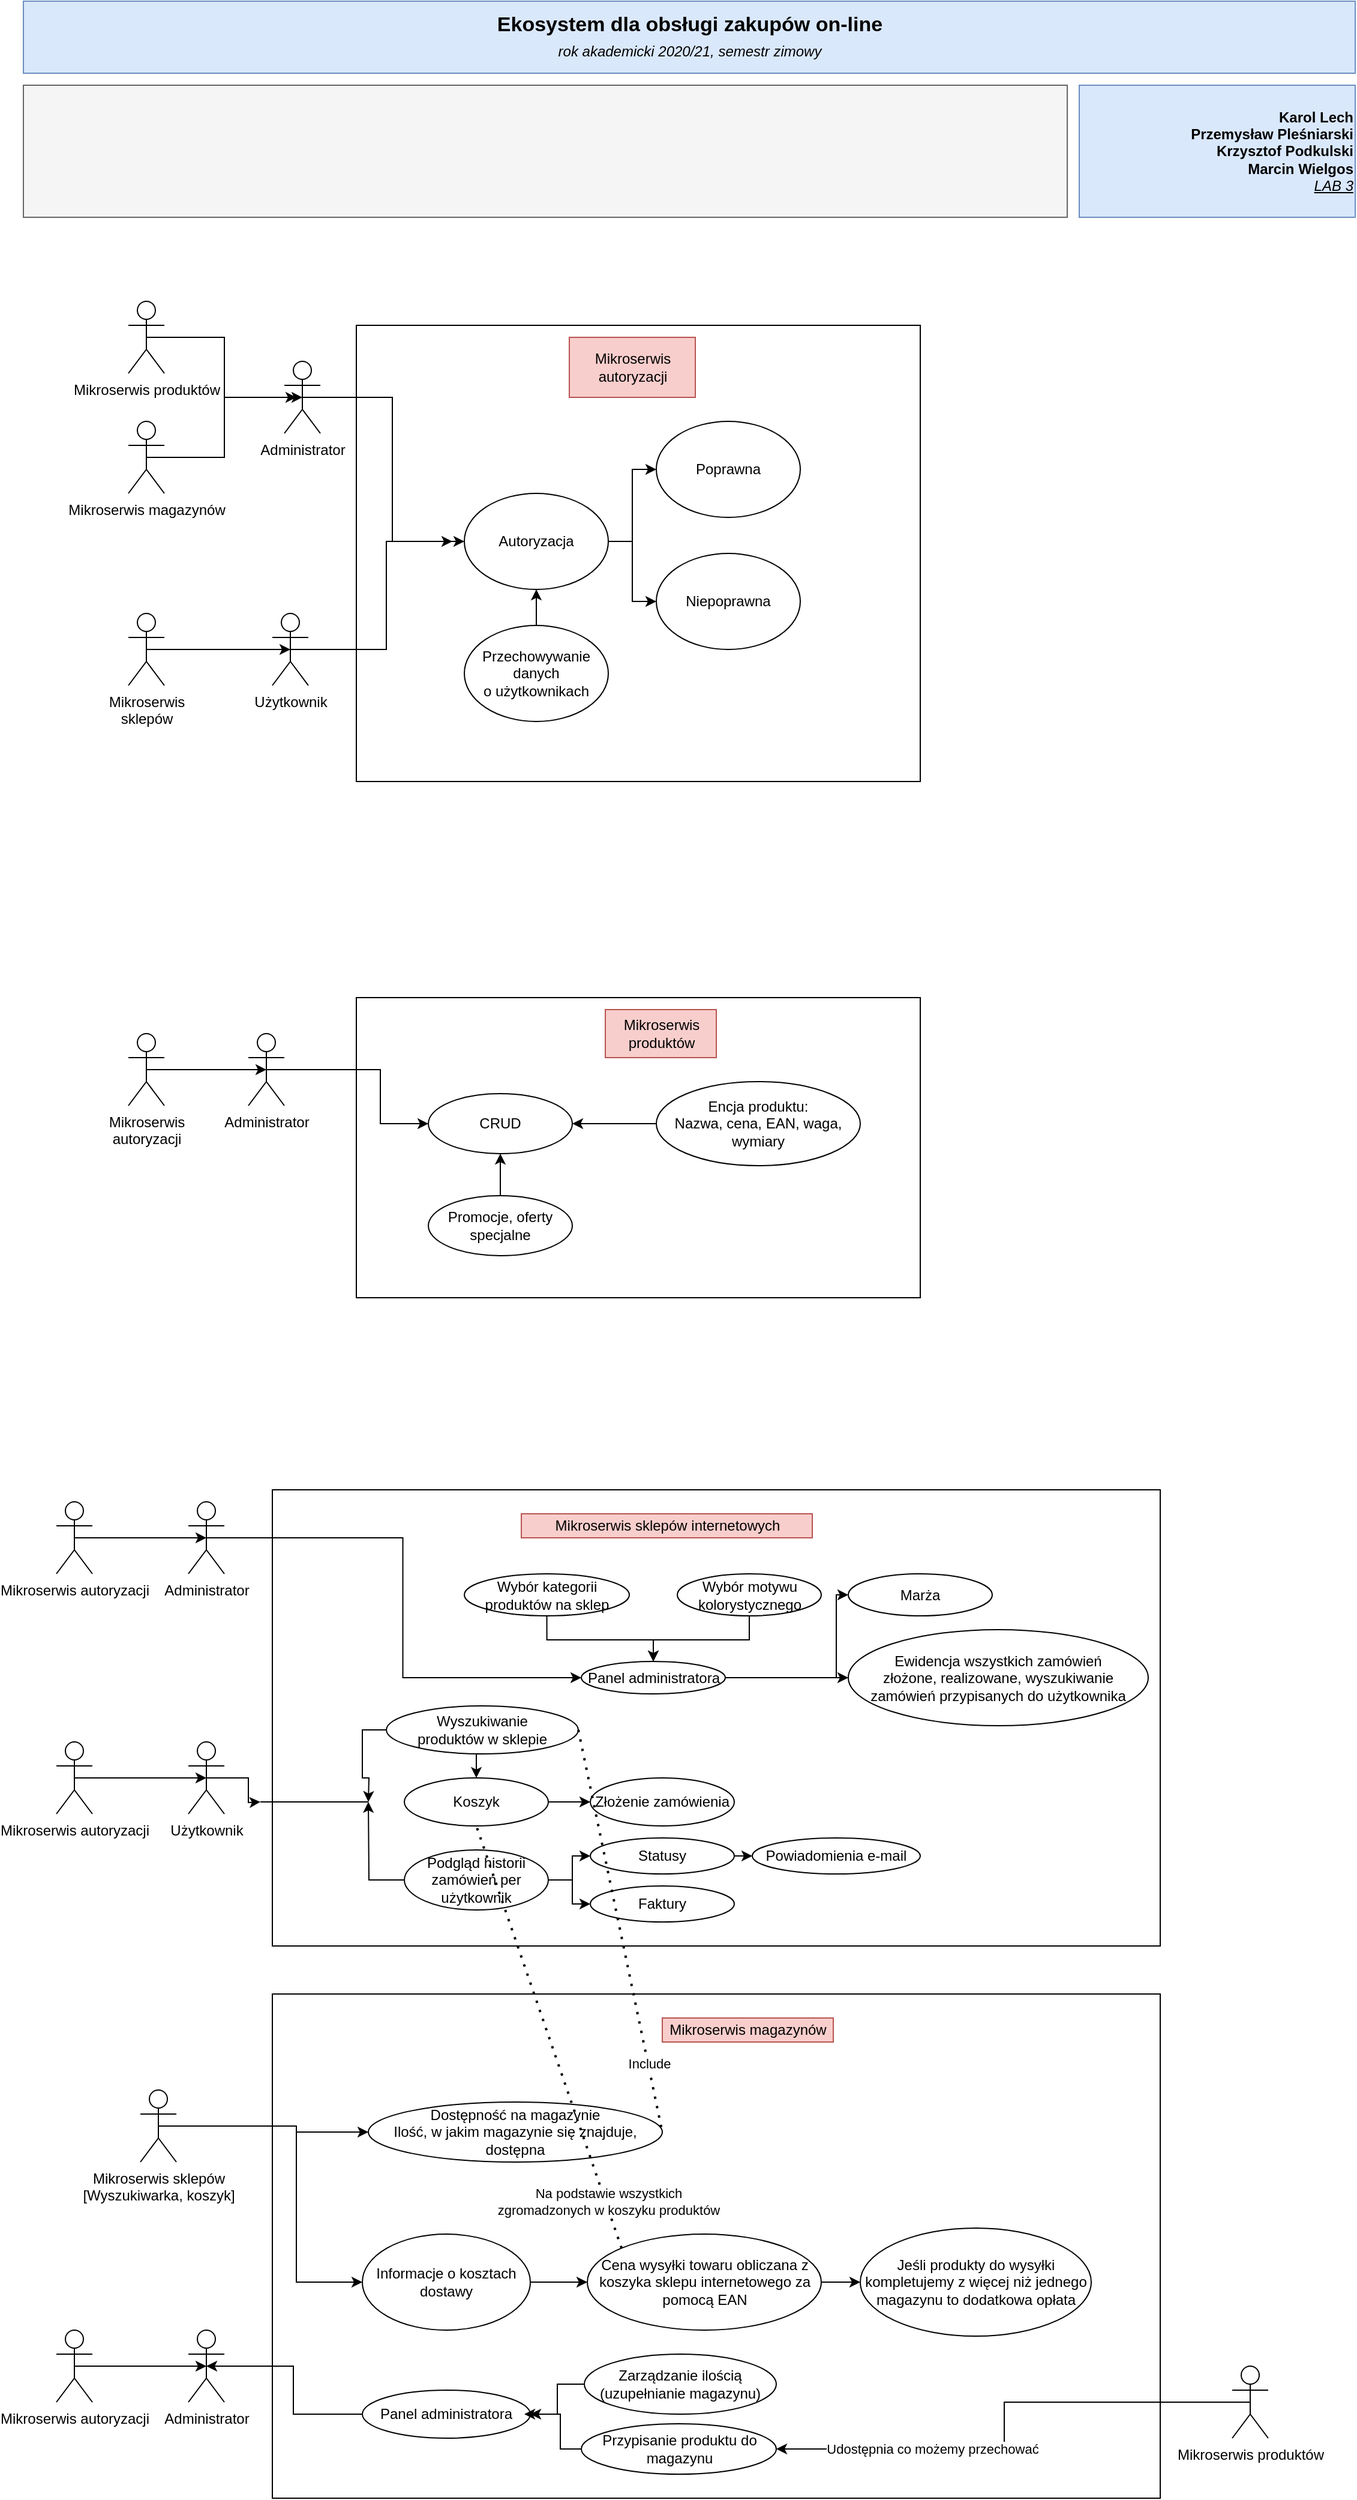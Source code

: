 <mxfile version="13.8.8" type="github"><diagram id="5WppHRCJ7_SfIzXFLDq0" name="Page-1"><mxGraphModel dx="1185" dy="662" grid="1" gridSize="10" guides="1" tooltips="1" connect="1" arrows="1" fold="1" page="1" pageScale="1" pageWidth="1169" pageHeight="827" math="0" shadow="0"><root><mxCell id="0"/><mxCell id="1" parent="0"/><mxCell id="L20JCUs4-hli7f1_nL3h-62" value="" style="rounded=0;whiteSpace=wrap;html=1;" vertex="1" parent="1"><mxGeometry x="240" y="1250" width="740" height="380" as="geometry"/></mxCell><mxCell id="L20JCUs4-hli7f1_nL3h-1" value="&lt;div style=&quot;font-size: 17px&quot;&gt;&lt;b&gt;&lt;span lang=&quot;pl&quot; style=&quot;line-height: 115%&quot;&gt;Ekosystem dla obsługi zakupów on-line&lt;/span&gt;&lt;/b&gt;&lt;/div&gt;&lt;div&gt;&lt;i&gt;&lt;font style=&quot;font-size: 12px&quot;&gt;rok akademicki 2020/21, semestr zimowy&lt;/font&gt;&lt;/i&gt;&lt;/div&gt;" style="rounded=0;whiteSpace=wrap;html=1;fillColor=#dae8fc;strokeColor=#6c8ebf;fontFamily=Helvetica;align=center;fontSize=17;" vertex="1" parent="1"><mxGeometry x="32.5" y="10" width="1110" height="60" as="geometry"/></mxCell><mxCell id="L20JCUs4-hli7f1_nL3h-2" value="&lt;div&gt;&lt;font&gt;&lt;b&gt;Karol Lech&lt;/b&gt;&lt;/font&gt;&lt;/div&gt;&lt;div&gt;&lt;font&gt;&lt;b&gt;Przemysław Pleśniarski&lt;/b&gt;&lt;/font&gt;&lt;/div&gt;&lt;div&gt;&lt;font&gt;&lt;b&gt;Krzysztof Podkulski&lt;/b&gt;&lt;/font&gt;&lt;/div&gt;&lt;div&gt;&lt;b&gt;Marcin Wielgos&lt;/b&gt;&lt;/div&gt;&lt;div&gt;&lt;u&gt;&lt;i&gt;LAB 3&lt;/i&gt;&lt;/u&gt;&lt;/div&gt;" style="rounded=0;whiteSpace=wrap;html=1;fillColor=#dae8fc;strokeColor=#6c8ebf;align=right;fontFamily=Helvetica;labelBackgroundColor=none;labelBorderColor=none;strokeWidth=1;glass=0;shadow=0;sketch=0;" vertex="1" parent="1"><mxGeometry x="912.5" y="80" width="230" height="110" as="geometry"/></mxCell><mxCell id="L20JCUs4-hli7f1_nL3h-3" value="" style="rounded=0;whiteSpace=wrap;html=1;align=left;fontFamily=Helvetica;labelBackgroundColor=none;labelBorderColor=none;strokeWidth=1;glass=0;shadow=0;sketch=0;fillColor=#f5f5f5;strokeColor=#666666;fontColor=#333333;" vertex="1" parent="1"><mxGeometry x="32.5" y="80" width="870" height="110" as="geometry"/></mxCell><mxCell id="L20JCUs4-hli7f1_nL3h-4" value="" style="rounded=0;whiteSpace=wrap;html=1;" vertex="1" parent="1"><mxGeometry x="310" y="280" width="470" height="380" as="geometry"/></mxCell><mxCell id="L20JCUs4-hli7f1_nL3h-28" style="edgeStyle=orthogonalEdgeStyle;rounded=0;orthogonalLoop=1;jettySize=auto;html=1;exitX=0.5;exitY=0.5;exitDx=0;exitDy=0;exitPerimeter=0;entryX=0;entryY=0.5;entryDx=0;entryDy=0;" edge="1" parent="1" source="L20JCUs4-hli7f1_nL3h-10" target="L20JCUs4-hli7f1_nL3h-17"><mxGeometry relative="1" as="geometry"/></mxCell><mxCell id="L20JCUs4-hli7f1_nL3h-10" value="Użytkownik" style="shape=umlActor;verticalLabelPosition=bottom;verticalAlign=top;html=1;outlineConnect=0;" vertex="1" parent="1"><mxGeometry x="240" y="520" width="30" height="60" as="geometry"/></mxCell><mxCell id="L20JCUs4-hli7f1_nL3h-29" style="edgeStyle=orthogonalEdgeStyle;rounded=0;orthogonalLoop=1;jettySize=auto;html=1;exitX=0.5;exitY=0.5;exitDx=0;exitDy=0;exitPerimeter=0;" edge="1" parent="1" source="L20JCUs4-hli7f1_nL3h-11"><mxGeometry relative="1" as="geometry"><mxPoint x="390" y="460" as="targetPoint"/><Array as="points"><mxPoint x="340" y="340"/><mxPoint x="340" y="460"/></Array></mxGeometry></mxCell><mxCell id="L20JCUs4-hli7f1_nL3h-11" value="Administrator" style="shape=umlActor;verticalLabelPosition=bottom;verticalAlign=top;html=1;outlineConnect=0;" vertex="1" parent="1"><mxGeometry x="250" y="310" width="30" height="60" as="geometry"/></mxCell><mxCell id="L20JCUs4-hli7f1_nL3h-13" value="Mikroserwis autoryzacji" style="text;html=1;strokeColor=#b85450;fillColor=#f8cecc;align=center;verticalAlign=middle;whiteSpace=wrap;rounded=0;" vertex="1" parent="1"><mxGeometry x="487.5" y="290" width="105" height="50" as="geometry"/></mxCell><mxCell id="L20JCUs4-hli7f1_nL3h-27" style="edgeStyle=orthogonalEdgeStyle;rounded=0;orthogonalLoop=1;jettySize=auto;html=1;exitX=0.5;exitY=0.5;exitDx=0;exitDy=0;exitPerimeter=0;entryX=0.5;entryY=0.5;entryDx=0;entryDy=0;entryPerimeter=0;" edge="1" parent="1" source="L20JCUs4-hli7f1_nL3h-15" target="L20JCUs4-hli7f1_nL3h-10"><mxGeometry relative="1" as="geometry"/></mxCell><mxCell id="L20JCUs4-hli7f1_nL3h-15" value="Mikroserwis&lt;br&gt;sklepów" style="shape=umlActor;verticalLabelPosition=bottom;verticalAlign=top;html=1;outlineConnect=0;" vertex="1" parent="1"><mxGeometry x="120" y="520" width="30" height="60" as="geometry"/></mxCell><mxCell id="L20JCUs4-hli7f1_nL3h-30" style="edgeStyle=orthogonalEdgeStyle;rounded=0;orthogonalLoop=1;jettySize=auto;html=1;exitX=1;exitY=0.5;exitDx=0;exitDy=0;entryX=0;entryY=0.5;entryDx=0;entryDy=0;" edge="1" parent="1" source="L20JCUs4-hli7f1_nL3h-17" target="L20JCUs4-hli7f1_nL3h-18"><mxGeometry relative="1" as="geometry"/></mxCell><mxCell id="L20JCUs4-hli7f1_nL3h-31" style="edgeStyle=orthogonalEdgeStyle;rounded=0;orthogonalLoop=1;jettySize=auto;html=1;exitX=1;exitY=0.5;exitDx=0;exitDy=0;" edge="1" parent="1" source="L20JCUs4-hli7f1_nL3h-17" target="L20JCUs4-hli7f1_nL3h-19"><mxGeometry relative="1" as="geometry"/></mxCell><mxCell id="L20JCUs4-hli7f1_nL3h-17" value="Autoryzacja" style="ellipse;whiteSpace=wrap;html=1;" vertex="1" parent="1"><mxGeometry x="400" y="420" width="120" height="80" as="geometry"/></mxCell><mxCell id="L20JCUs4-hli7f1_nL3h-18" value="Poprawna" style="ellipse;whiteSpace=wrap;html=1;" vertex="1" parent="1"><mxGeometry x="560" y="360" width="120" height="80" as="geometry"/></mxCell><mxCell id="L20JCUs4-hli7f1_nL3h-19" value="Niepoprawna" style="ellipse;whiteSpace=wrap;html=1;" vertex="1" parent="1"><mxGeometry x="560" y="470" width="120" height="80" as="geometry"/></mxCell><mxCell id="L20JCUs4-hli7f1_nL3h-24" style="edgeStyle=orthogonalEdgeStyle;rounded=0;orthogonalLoop=1;jettySize=auto;html=1;exitX=0.5;exitY=0.5;exitDx=0;exitDy=0;exitPerimeter=0;entryX=0.5;entryY=0.5;entryDx=0;entryDy=0;entryPerimeter=0;" edge="1" parent="1" source="L20JCUs4-hli7f1_nL3h-20" target="L20JCUs4-hli7f1_nL3h-11"><mxGeometry relative="1" as="geometry"/></mxCell><mxCell id="L20JCUs4-hli7f1_nL3h-20" value="Mikroserwis produktów" style="shape=umlActor;verticalLabelPosition=bottom;verticalAlign=top;html=1;outlineConnect=0;" vertex="1" parent="1"><mxGeometry x="120" y="260" width="30" height="60" as="geometry"/></mxCell><mxCell id="L20JCUs4-hli7f1_nL3h-25" style="edgeStyle=orthogonalEdgeStyle;rounded=0;orthogonalLoop=1;jettySize=auto;html=1;exitX=0.5;exitY=0.5;exitDx=0;exitDy=0;exitPerimeter=0;" edge="1" parent="1" source="L20JCUs4-hli7f1_nL3h-21"><mxGeometry relative="1" as="geometry"><mxPoint x="260" y="340" as="targetPoint"/><Array as="points"><mxPoint x="200" y="390"/><mxPoint x="200" y="340"/></Array></mxGeometry></mxCell><mxCell id="L20JCUs4-hli7f1_nL3h-21" value="Mikroserwis magazynów" style="shape=umlActor;verticalLabelPosition=bottom;verticalAlign=top;html=1;outlineConnect=0;" vertex="1" parent="1"><mxGeometry x="120" y="360" width="30" height="60" as="geometry"/></mxCell><mxCell id="L20JCUs4-hli7f1_nL3h-33" style="edgeStyle=orthogonalEdgeStyle;rounded=0;orthogonalLoop=1;jettySize=auto;html=1;exitX=0.5;exitY=0;exitDx=0;exitDy=0;entryX=0.5;entryY=1;entryDx=0;entryDy=0;" edge="1" parent="1" source="L20JCUs4-hli7f1_nL3h-32" target="L20JCUs4-hli7f1_nL3h-17"><mxGeometry relative="1" as="geometry"/></mxCell><mxCell id="L20JCUs4-hli7f1_nL3h-32" value="Przechowywanie&lt;br&gt;danych&lt;br&gt;o użytkownikach" style="ellipse;whiteSpace=wrap;html=1;" vertex="1" parent="1"><mxGeometry x="400" y="530" width="120" height="80" as="geometry"/></mxCell><mxCell id="L20JCUs4-hli7f1_nL3h-34" value="" style="rounded=0;whiteSpace=wrap;html=1;" vertex="1" parent="1"><mxGeometry x="310" y="840" width="470" height="250" as="geometry"/></mxCell><mxCell id="L20JCUs4-hli7f1_nL3h-35" value="Mikroserwis produktów" style="text;html=1;strokeColor=#b85450;fillColor=#f8cecc;align=center;verticalAlign=middle;whiteSpace=wrap;rounded=0;" vertex="1" parent="1"><mxGeometry x="517.5" y="850" width="92.5" height="40" as="geometry"/></mxCell><mxCell id="L20JCUs4-hli7f1_nL3h-46" style="edgeStyle=orthogonalEdgeStyle;rounded=0;orthogonalLoop=1;jettySize=auto;html=1;exitX=0.5;exitY=0.5;exitDx=0;exitDy=0;exitPerimeter=0;entryX=0;entryY=0.5;entryDx=0;entryDy=0;" edge="1" parent="1" source="L20JCUs4-hli7f1_nL3h-36" target="L20JCUs4-hli7f1_nL3h-40"><mxGeometry relative="1" as="geometry"><Array as="points"><mxPoint x="330" y="900"/><mxPoint x="330" y="945"/></Array></mxGeometry></mxCell><mxCell id="L20JCUs4-hli7f1_nL3h-36" value="Administrator" style="shape=umlActor;verticalLabelPosition=bottom;verticalAlign=top;html=1;outlineConnect=0;" vertex="1" parent="1"><mxGeometry x="220" y="870" width="30" height="60" as="geometry"/></mxCell><mxCell id="L20JCUs4-hli7f1_nL3h-39" style="edgeStyle=orthogonalEdgeStyle;rounded=0;orthogonalLoop=1;jettySize=auto;html=1;exitX=0.5;exitY=0.5;exitDx=0;exitDy=0;exitPerimeter=0;entryX=0.5;entryY=0.5;entryDx=0;entryDy=0;entryPerimeter=0;" edge="1" parent="1" source="L20JCUs4-hli7f1_nL3h-37" target="L20JCUs4-hli7f1_nL3h-36"><mxGeometry relative="1" as="geometry"/></mxCell><mxCell id="L20JCUs4-hli7f1_nL3h-37" value="Mikroserwis&lt;br&gt;autoryzacji" style="shape=umlActor;verticalLabelPosition=bottom;verticalAlign=top;html=1;outlineConnect=0;" vertex="1" parent="1"><mxGeometry x="120" y="870" width="30" height="60" as="geometry"/></mxCell><mxCell id="L20JCUs4-hli7f1_nL3h-40" value="CRUD" style="ellipse;whiteSpace=wrap;html=1;" vertex="1" parent="1"><mxGeometry x="370" y="920" width="120" height="50" as="geometry"/></mxCell><mxCell id="L20JCUs4-hli7f1_nL3h-43" style="edgeStyle=orthogonalEdgeStyle;rounded=0;orthogonalLoop=1;jettySize=auto;html=1;exitX=0;exitY=0.5;exitDx=0;exitDy=0;entryX=1;entryY=0.5;entryDx=0;entryDy=0;" edge="1" parent="1" source="L20JCUs4-hli7f1_nL3h-41" target="L20JCUs4-hli7f1_nL3h-40"><mxGeometry relative="1" as="geometry"/></mxCell><mxCell id="L20JCUs4-hli7f1_nL3h-41" value="Encja produktu:&lt;br&gt;Nazwa, cena, EAN, waga, wymiary" style="ellipse;whiteSpace=wrap;html=1;" vertex="1" parent="1"><mxGeometry x="560" y="910" width="170" height="70" as="geometry"/></mxCell><mxCell id="L20JCUs4-hli7f1_nL3h-45" style="edgeStyle=orthogonalEdgeStyle;rounded=0;orthogonalLoop=1;jettySize=auto;html=1;exitX=0.5;exitY=0;exitDx=0;exitDy=0;entryX=0.5;entryY=1;entryDx=0;entryDy=0;" edge="1" parent="1" source="L20JCUs4-hli7f1_nL3h-44" target="L20JCUs4-hli7f1_nL3h-40"><mxGeometry relative="1" as="geometry"/></mxCell><mxCell id="L20JCUs4-hli7f1_nL3h-44" value="Promocje, oferty specjalne" style="ellipse;whiteSpace=wrap;html=1;" vertex="1" parent="1"><mxGeometry x="370" y="1005" width="120" height="50" as="geometry"/></mxCell><mxCell id="L20JCUs4-hli7f1_nL3h-49" value="" style="rounded=0;whiteSpace=wrap;html=1;" vertex="1" parent="1"><mxGeometry x="240" y="1670" width="740" height="420" as="geometry"/></mxCell><mxCell id="L20JCUs4-hli7f1_nL3h-50" value="Mikroserwis magazynów" style="text;html=1;strokeColor=#b85450;fillColor=#f8cecc;align=center;verticalAlign=middle;whiteSpace=wrap;rounded=0;" vertex="1" parent="1"><mxGeometry x="565" y="1690" width="142.5" height="20" as="geometry"/></mxCell><mxCell id="L20JCUs4-hli7f1_nL3h-51" value="Administrator" style="shape=umlActor;verticalLabelPosition=bottom;verticalAlign=top;html=1;outlineConnect=0;" vertex="1" parent="1"><mxGeometry x="170" y="1950" width="30" height="60" as="geometry"/></mxCell><mxCell id="L20JCUs4-hli7f1_nL3h-60" style="edgeStyle=orthogonalEdgeStyle;rounded=0;orthogonalLoop=1;jettySize=auto;html=1;exitX=0.5;exitY=0.5;exitDx=0;exitDy=0;exitPerimeter=0;entryX=0.5;entryY=0.5;entryDx=0;entryDy=0;entryPerimeter=0;" edge="1" parent="1" source="L20JCUs4-hli7f1_nL3h-54" target="L20JCUs4-hli7f1_nL3h-51"><mxGeometry relative="1" as="geometry"/></mxCell><mxCell id="L20JCUs4-hli7f1_nL3h-54" value="Mikroserwis autoryzacji" style="shape=umlActor;verticalLabelPosition=bottom;verticalAlign=top;html=1;outlineConnect=0;" vertex="1" parent="1"><mxGeometry x="60" y="1950" width="30" height="60" as="geometry"/></mxCell><mxCell id="L20JCUs4-hli7f1_nL3h-93" style="edgeStyle=orthogonalEdgeStyle;rounded=0;orthogonalLoop=1;jettySize=auto;html=1;exitX=1;exitY=0.5;exitDx=0;exitDy=0;entryX=0;entryY=0.5;entryDx=0;entryDy=0;" edge="1" parent="1" source="L20JCUs4-hli7f1_nL3h-55" target="L20JCUs4-hli7f1_nL3h-92"><mxGeometry relative="1" as="geometry"/></mxCell><mxCell id="L20JCUs4-hli7f1_nL3h-100" style="edgeStyle=orthogonalEdgeStyle;rounded=0;orthogonalLoop=1;jettySize=auto;html=1;exitX=1;exitY=0.5;exitDx=0;exitDy=0;entryX=0;entryY=0.5;entryDx=0;entryDy=0;" edge="1" parent="1" source="L20JCUs4-hli7f1_nL3h-55" target="L20JCUs4-hli7f1_nL3h-98"><mxGeometry relative="1" as="geometry"><Array as="points"><mxPoint x="710" y="1407"/><mxPoint x="710" y="1338"/></Array></mxGeometry></mxCell><mxCell id="L20JCUs4-hli7f1_nL3h-55" value="Panel administratora" style="ellipse;whiteSpace=wrap;html=1;" vertex="1" parent="1"><mxGeometry x="497.5" y="1393" width="120" height="27" as="geometry"/></mxCell><mxCell id="L20JCUs4-hli7f1_nL3h-59" style="edgeStyle=orthogonalEdgeStyle;rounded=0;orthogonalLoop=1;jettySize=auto;html=1;exitX=0.5;exitY=1;exitDx=0;exitDy=0;entryX=0.5;entryY=0;entryDx=0;entryDy=0;" edge="1" parent="1" source="L20JCUs4-hli7f1_nL3h-56" target="L20JCUs4-hli7f1_nL3h-55"><mxGeometry relative="1" as="geometry"/></mxCell><mxCell id="L20JCUs4-hli7f1_nL3h-56" value="Wybór kategorii produktów na sklep" style="ellipse;whiteSpace=wrap;html=1;" vertex="1" parent="1"><mxGeometry x="400" y="1320" width="137.5" height="35" as="geometry"/></mxCell><mxCell id="L20JCUs4-hli7f1_nL3h-58" style="edgeStyle=orthogonalEdgeStyle;rounded=0;orthogonalLoop=1;jettySize=auto;html=1;exitX=0.5;exitY=1;exitDx=0;exitDy=0;entryX=0.5;entryY=0;entryDx=0;entryDy=0;" edge="1" parent="1" source="L20JCUs4-hli7f1_nL3h-57" target="L20JCUs4-hli7f1_nL3h-55"><mxGeometry relative="1" as="geometry"/></mxCell><mxCell id="L20JCUs4-hli7f1_nL3h-57" value="Wybór motywu&lt;br&gt;kolorystycznego" style="ellipse;whiteSpace=wrap;html=1;" vertex="1" parent="1"><mxGeometry x="577.5" y="1320" width="120" height="35" as="geometry"/></mxCell><mxCell id="L20JCUs4-hli7f1_nL3h-63" value="Mikroserwis sklepów internetowych" style="text;html=1;strokeColor=#b85450;fillColor=#f8cecc;align=center;verticalAlign=middle;whiteSpace=wrap;rounded=0;" vertex="1" parent="1"><mxGeometry x="447.5" y="1270" width="242.5" height="20" as="geometry"/></mxCell><mxCell id="L20JCUs4-hli7f1_nL3h-84" style="edgeStyle=orthogonalEdgeStyle;rounded=0;orthogonalLoop=1;jettySize=auto;html=1;exitX=0.5;exitY=0.5;exitDx=0;exitDy=0;exitPerimeter=0;entryX=0;entryY=0.5;entryDx=0;entryDy=0;" edge="1" parent="1" source="L20JCUs4-hli7f1_nL3h-64" target="L20JCUs4-hli7f1_nL3h-55"><mxGeometry relative="1" as="geometry"/></mxCell><mxCell id="L20JCUs4-hli7f1_nL3h-64" value="Administrator" style="shape=umlActor;verticalLabelPosition=bottom;verticalAlign=top;html=1;outlineConnect=0;" vertex="1" parent="1"><mxGeometry x="170" y="1260" width="30" height="60" as="geometry"/></mxCell><mxCell id="L20JCUs4-hli7f1_nL3h-69" style="edgeStyle=orthogonalEdgeStyle;rounded=0;orthogonalLoop=1;jettySize=auto;html=1;exitX=0.5;exitY=0.5;exitDx=0;exitDy=0;exitPerimeter=0;entryX=0.5;entryY=0.5;entryDx=0;entryDy=0;entryPerimeter=0;" edge="1" parent="1" source="L20JCUs4-hli7f1_nL3h-65" target="L20JCUs4-hli7f1_nL3h-64"><mxGeometry relative="1" as="geometry"/></mxCell><mxCell id="L20JCUs4-hli7f1_nL3h-65" value="Mikroserwis autoryzacji" style="shape=umlActor;verticalLabelPosition=bottom;verticalAlign=top;html=1;outlineConnect=0;" vertex="1" parent="1"><mxGeometry x="60" y="1260" width="30" height="60" as="geometry"/></mxCell><mxCell id="L20JCUs4-hli7f1_nL3h-87" style="edgeStyle=orthogonalEdgeStyle;rounded=0;orthogonalLoop=1;jettySize=auto;html=1;exitX=0.5;exitY=0.5;exitDx=0;exitDy=0;exitPerimeter=0;" edge="1" parent="1" source="L20JCUs4-hli7f1_nL3h-66"><mxGeometry relative="1" as="geometry"><mxPoint x="230" y="1510" as="targetPoint"/></mxGeometry></mxCell><mxCell id="L20JCUs4-hli7f1_nL3h-66" value="Użytkownik" style="shape=umlActor;verticalLabelPosition=bottom;verticalAlign=top;html=1;outlineConnect=0;" vertex="1" parent="1"><mxGeometry x="170" y="1460" width="30" height="60" as="geometry"/></mxCell><mxCell id="L20JCUs4-hli7f1_nL3h-68" style="edgeStyle=orthogonalEdgeStyle;rounded=0;orthogonalLoop=1;jettySize=auto;html=1;exitX=0.5;exitY=0.5;exitDx=0;exitDy=0;exitPerimeter=0;entryX=0.5;entryY=0.5;entryDx=0;entryDy=0;entryPerimeter=0;" edge="1" parent="1" source="L20JCUs4-hli7f1_nL3h-67" target="L20JCUs4-hli7f1_nL3h-66"><mxGeometry relative="1" as="geometry"/></mxCell><mxCell id="L20JCUs4-hli7f1_nL3h-67" value="Mikroserwis autoryzacji" style="shape=umlActor;verticalLabelPosition=bottom;verticalAlign=top;html=1;outlineConnect=0;" vertex="1" parent="1"><mxGeometry x="60" y="1460" width="30" height="60" as="geometry"/></mxCell><mxCell id="L20JCUs4-hli7f1_nL3h-71" value="Złożenie zamówienia" style="ellipse;whiteSpace=wrap;html=1;" vertex="1" parent="1"><mxGeometry x="505" y="1490" width="120" height="40" as="geometry"/></mxCell><mxCell id="L20JCUs4-hli7f1_nL3h-80" style="edgeStyle=orthogonalEdgeStyle;rounded=0;orthogonalLoop=1;jettySize=auto;html=1;exitX=1;exitY=0.5;exitDx=0;exitDy=0;entryX=0;entryY=0.5;entryDx=0;entryDy=0;" edge="1" parent="1" source="L20JCUs4-hli7f1_nL3h-73" target="L20JCUs4-hli7f1_nL3h-78"><mxGeometry relative="1" as="geometry"/></mxCell><mxCell id="L20JCUs4-hli7f1_nL3h-81" style="edgeStyle=orthogonalEdgeStyle;rounded=0;orthogonalLoop=1;jettySize=auto;html=1;exitX=1;exitY=0.5;exitDx=0;exitDy=0;entryX=0;entryY=0.5;entryDx=0;entryDy=0;" edge="1" parent="1" source="L20JCUs4-hli7f1_nL3h-73" target="L20JCUs4-hli7f1_nL3h-79"><mxGeometry relative="1" as="geometry"/></mxCell><mxCell id="L20JCUs4-hli7f1_nL3h-90" style="edgeStyle=orthogonalEdgeStyle;rounded=0;orthogonalLoop=1;jettySize=auto;html=1;exitX=0;exitY=0.5;exitDx=0;exitDy=0;" edge="1" parent="1" source="L20JCUs4-hli7f1_nL3h-73"><mxGeometry relative="1" as="geometry"><mxPoint x="320" y="1510" as="targetPoint"/></mxGeometry></mxCell><mxCell id="L20JCUs4-hli7f1_nL3h-73" value="Podgląd historii zamówień per użytkownik" style="ellipse;whiteSpace=wrap;html=1;" vertex="1" parent="1"><mxGeometry x="350" y="1550" width="120" height="50" as="geometry"/></mxCell><mxCell id="L20JCUs4-hli7f1_nL3h-88" style="edgeStyle=orthogonalEdgeStyle;rounded=0;orthogonalLoop=1;jettySize=auto;html=1;exitX=0;exitY=0.5;exitDx=0;exitDy=0;" edge="1" parent="1" source="L20JCUs4-hli7f1_nL3h-75"><mxGeometry relative="1" as="geometry"><mxPoint x="320" y="1510" as="targetPoint"/></mxGeometry></mxCell><mxCell id="L20JCUs4-hli7f1_nL3h-111" style="edgeStyle=orthogonalEdgeStyle;rounded=0;orthogonalLoop=1;jettySize=auto;html=1;exitX=0.5;exitY=1;exitDx=0;exitDy=0;entryX=0.5;entryY=0;entryDx=0;entryDy=0;" edge="1" parent="1" source="L20JCUs4-hli7f1_nL3h-75" target="L20JCUs4-hli7f1_nL3h-76"><mxGeometry relative="1" as="geometry"/></mxCell><mxCell id="L20JCUs4-hli7f1_nL3h-75" value="Wyszukiwanie&lt;br&gt;produktów w sklepie" style="ellipse;whiteSpace=wrap;html=1;" vertex="1" parent="1"><mxGeometry x="335" y="1430" width="160" height="40" as="geometry"/></mxCell><mxCell id="L20JCUs4-hli7f1_nL3h-77" style="edgeStyle=orthogonalEdgeStyle;rounded=0;orthogonalLoop=1;jettySize=auto;html=1;exitX=1;exitY=0.5;exitDx=0;exitDy=0;entryX=0;entryY=0.5;entryDx=0;entryDy=0;" edge="1" parent="1" source="L20JCUs4-hli7f1_nL3h-76" target="L20JCUs4-hli7f1_nL3h-71"><mxGeometry relative="1" as="geometry"/></mxCell><mxCell id="L20JCUs4-hli7f1_nL3h-76" value="Koszyk" style="ellipse;whiteSpace=wrap;html=1;" vertex="1" parent="1"><mxGeometry x="350" y="1490" width="120" height="40" as="geometry"/></mxCell><mxCell id="L20JCUs4-hli7f1_nL3h-83" style="edgeStyle=orthogonalEdgeStyle;rounded=0;orthogonalLoop=1;jettySize=auto;html=1;exitX=1;exitY=0.5;exitDx=0;exitDy=0;entryX=0;entryY=0.5;entryDx=0;entryDy=0;" edge="1" parent="1" source="L20JCUs4-hli7f1_nL3h-78" target="L20JCUs4-hli7f1_nL3h-82"><mxGeometry relative="1" as="geometry"/></mxCell><mxCell id="L20JCUs4-hli7f1_nL3h-78" value="Statusy" style="ellipse;whiteSpace=wrap;html=1;" vertex="1" parent="1"><mxGeometry x="505" y="1540" width="120" height="30" as="geometry"/></mxCell><mxCell id="L20JCUs4-hli7f1_nL3h-79" value="Faktury" style="ellipse;whiteSpace=wrap;html=1;" vertex="1" parent="1"><mxGeometry x="505" y="1580" width="120" height="30" as="geometry"/></mxCell><mxCell id="L20JCUs4-hli7f1_nL3h-82" value="Powiadomienia e-mail" style="ellipse;whiteSpace=wrap;html=1;" vertex="1" parent="1"><mxGeometry x="640" y="1540" width="140" height="30" as="geometry"/></mxCell><mxCell id="L20JCUs4-hli7f1_nL3h-86" value="" style="endArrow=none;html=1;" edge="1" parent="1"><mxGeometry width="50" height="50" relative="1" as="geometry"><mxPoint x="230" y="1510" as="sourcePoint"/><mxPoint x="320" y="1510" as="targetPoint"/></mxGeometry></mxCell><mxCell id="L20JCUs4-hli7f1_nL3h-92" value="Ewidencja wszystkich zamówień&lt;br&gt;złożone, realizowane, wyszukiwanie zamówień przypisanych do użytkownika" style="ellipse;whiteSpace=wrap;html=1;" vertex="1" parent="1"><mxGeometry x="720" y="1366.5" width="250" height="80" as="geometry"/></mxCell><mxCell id="L20JCUs4-hli7f1_nL3h-94" value="Dostępność na magazynie&lt;br&gt;Ilość, w jakim magazynie się znajduje, dostępna" style="ellipse;whiteSpace=wrap;html=1;" vertex="1" parent="1"><mxGeometry x="320" y="1760" width="245" height="50" as="geometry"/></mxCell><mxCell id="L20JCUs4-hli7f1_nL3h-96" value="" style="endArrow=none;dashed=1;html=1;dashPattern=1 3;strokeWidth=2;entryX=1;entryY=0.5;entryDx=0;entryDy=0;exitX=1;exitY=0.5;exitDx=0;exitDy=0;" edge="1" parent="1" source="L20JCUs4-hli7f1_nL3h-75" target="L20JCUs4-hli7f1_nL3h-94"><mxGeometry width="50" height="50" relative="1" as="geometry"><mxPoint x="550" y="1480" as="sourcePoint"/><mxPoint x="600" y="1430" as="targetPoint"/></mxGeometry></mxCell><mxCell id="L20JCUs4-hli7f1_nL3h-97" value="Include" style="edgeLabel;html=1;align=center;verticalAlign=middle;resizable=0;points=[];" vertex="1" connectable="0" parent="L20JCUs4-hli7f1_nL3h-96"><mxGeometry x="0.533" y="1" relative="1" as="geometry"><mxPoint x="4.38" y="21.21" as="offset"/></mxGeometry></mxCell><mxCell id="L20JCUs4-hli7f1_nL3h-98" value="Marża" style="ellipse;whiteSpace=wrap;html=1;" vertex="1" parent="1"><mxGeometry x="720" y="1320" width="120" height="35" as="geometry"/></mxCell><mxCell id="L20JCUs4-hli7f1_nL3h-109" style="edgeStyle=orthogonalEdgeStyle;rounded=0;orthogonalLoop=1;jettySize=auto;html=1;exitX=1;exitY=0.5;exitDx=0;exitDy=0;entryX=0;entryY=0.5;entryDx=0;entryDy=0;" edge="1" parent="1" source="L20JCUs4-hli7f1_nL3h-103" target="L20JCUs4-hli7f1_nL3h-105"><mxGeometry relative="1" as="geometry"/></mxCell><mxCell id="L20JCUs4-hli7f1_nL3h-103" value="Cena wysyłki towaru obliczana z koszyka sklepu internetowego za pomocą EAN" style="ellipse;whiteSpace=wrap;html=1;" vertex="1" parent="1"><mxGeometry x="502.5" y="1870" width="195" height="80" as="geometry"/></mxCell><mxCell id="L20JCUs4-hli7f1_nL3h-108" style="edgeStyle=orthogonalEdgeStyle;rounded=0;orthogonalLoop=1;jettySize=auto;html=1;exitX=1;exitY=0.5;exitDx=0;exitDy=0;entryX=0;entryY=0.5;entryDx=0;entryDy=0;" edge="1" parent="1" source="L20JCUs4-hli7f1_nL3h-104" target="L20JCUs4-hli7f1_nL3h-103"><mxGeometry relative="1" as="geometry"/></mxCell><mxCell id="L20JCUs4-hli7f1_nL3h-104" value="Informacje o kosztach dostawy" style="ellipse;whiteSpace=wrap;html=1;" vertex="1" parent="1"><mxGeometry x="315" y="1870" width="140" height="80" as="geometry"/></mxCell><mxCell id="L20JCUs4-hli7f1_nL3h-105" value="Jeśli produkty do wysyłki kompletujemy z więcej niż jednego magazynu to dodatkowa opłata" style="ellipse;whiteSpace=wrap;html=1;" vertex="1" parent="1"><mxGeometry x="730" y="1865" width="192.5" height="90" as="geometry"/></mxCell><mxCell id="L20JCUs4-hli7f1_nL3h-106" value="" style="endArrow=none;dashed=1;html=1;dashPattern=1 3;strokeWidth=2;exitX=0;exitY=0;exitDx=0;exitDy=0;entryX=0.5;entryY=1;entryDx=0;entryDy=0;" edge="1" parent="1" source="L20JCUs4-hli7f1_nL3h-103" target="L20JCUs4-hli7f1_nL3h-76"><mxGeometry width="50" height="50" relative="1" as="geometry"><mxPoint x="460" y="1865" as="sourcePoint"/><mxPoint x="510" y="1815" as="targetPoint"/></mxGeometry></mxCell><mxCell id="L20JCUs4-hli7f1_nL3h-110" value="Na podstawie wszystkich &lt;br&gt;zgromadzonych w koszyku produktów" style="edgeLabel;html=1;align=center;verticalAlign=middle;resizable=0;points=[];" vertex="1" connectable="0" parent="L20JCUs4-hli7f1_nL3h-106"><mxGeometry x="-0.78" y="-2" relative="1" as="geometry"><mxPoint as="offset"/></mxGeometry></mxCell><mxCell id="L20JCUs4-hli7f1_nL3h-117" style="edgeStyle=orthogonalEdgeStyle;rounded=0;orthogonalLoop=1;jettySize=auto;html=1;exitX=0;exitY=0.5;exitDx=0;exitDy=0;entryX=0.5;entryY=0.5;entryDx=0;entryDy=0;entryPerimeter=0;" edge="1" parent="1" source="L20JCUs4-hli7f1_nL3h-112" target="L20JCUs4-hli7f1_nL3h-51"><mxGeometry relative="1" as="geometry"/></mxCell><mxCell id="L20JCUs4-hli7f1_nL3h-112" value="Panel administratora" style="ellipse;whiteSpace=wrap;html=1;" vertex="1" parent="1"><mxGeometry x="315" y="2000" width="140" height="40" as="geometry"/></mxCell><mxCell id="L20JCUs4-hli7f1_nL3h-116" style="edgeStyle=orthogonalEdgeStyle;rounded=0;orthogonalLoop=1;jettySize=auto;html=1;exitX=0;exitY=0.5;exitDx=0;exitDy=0;" edge="1" parent="1" source="L20JCUs4-hli7f1_nL3h-113"><mxGeometry relative="1" as="geometry"><mxPoint x="450" y="2020" as="targetPoint"/><Array as="points"><mxPoint x="480" y="2049"/><mxPoint x="480" y="2020"/></Array></mxGeometry></mxCell><mxCell id="L20JCUs4-hli7f1_nL3h-113" value="Przypisanie produktu do magazynu" style="ellipse;whiteSpace=wrap;html=1;" vertex="1" parent="1"><mxGeometry x="497.5" y="2028" width="162.5" height="42" as="geometry"/></mxCell><mxCell id="L20JCUs4-hli7f1_nL3h-115" style="edgeStyle=orthogonalEdgeStyle;rounded=0;orthogonalLoop=1;jettySize=auto;html=1;exitX=0;exitY=0.5;exitDx=0;exitDy=0;entryX=1;entryY=0.5;entryDx=0;entryDy=0;" edge="1" parent="1" source="L20JCUs4-hli7f1_nL3h-114" target="L20JCUs4-hli7f1_nL3h-112"><mxGeometry relative="1" as="geometry"/></mxCell><mxCell id="L20JCUs4-hli7f1_nL3h-114" value="Zarządzanie ilością (uzupełnianie magazynu)" style="ellipse;whiteSpace=wrap;html=1;" vertex="1" parent="1"><mxGeometry x="500" y="1970" width="160" height="50" as="geometry"/></mxCell><mxCell id="L20JCUs4-hli7f1_nL3h-119" style="edgeStyle=orthogonalEdgeStyle;rounded=0;orthogonalLoop=1;jettySize=auto;html=1;exitX=0.5;exitY=0.5;exitDx=0;exitDy=0;exitPerimeter=0;entryX=0;entryY=0.5;entryDx=0;entryDy=0;" edge="1" parent="1" source="L20JCUs4-hli7f1_nL3h-118" target="L20JCUs4-hli7f1_nL3h-94"><mxGeometry relative="1" as="geometry"><Array as="points"><mxPoint x="260" y="1780"/><mxPoint x="260" y="1785"/></Array></mxGeometry></mxCell><mxCell id="L20JCUs4-hli7f1_nL3h-120" style="edgeStyle=orthogonalEdgeStyle;rounded=0;orthogonalLoop=1;jettySize=auto;html=1;exitX=0.5;exitY=0.5;exitDx=0;exitDy=0;exitPerimeter=0;entryX=0;entryY=0.5;entryDx=0;entryDy=0;" edge="1" parent="1" source="L20JCUs4-hli7f1_nL3h-118" target="L20JCUs4-hli7f1_nL3h-104"><mxGeometry relative="1" as="geometry"><Array as="points"><mxPoint x="260" y="1780"/><mxPoint x="260" y="1910"/></Array></mxGeometry></mxCell><mxCell id="L20JCUs4-hli7f1_nL3h-118" value="Mikroserwis sklepów&lt;br&gt;[Wyszukiwarka, koszyk]" style="shape=umlActor;verticalLabelPosition=bottom;verticalAlign=top;html=1;outlineConnect=0;" vertex="1" parent="1"><mxGeometry x="130" y="1750" width="30" height="60" as="geometry"/></mxCell><mxCell id="L20JCUs4-hli7f1_nL3h-122" style="edgeStyle=orthogonalEdgeStyle;rounded=0;orthogonalLoop=1;jettySize=auto;html=1;exitX=0.5;exitY=0.5;exitDx=0;exitDy=0;exitPerimeter=0;entryX=1;entryY=0.5;entryDx=0;entryDy=0;" edge="1" parent="1" source="L20JCUs4-hli7f1_nL3h-121" target="L20JCUs4-hli7f1_nL3h-113"><mxGeometry relative="1" as="geometry"/></mxCell><mxCell id="L20JCUs4-hli7f1_nL3h-123" value="Udostępnia co możemy przechować" style="edgeLabel;html=1;align=center;verticalAlign=middle;resizable=0;points=[];" vertex="1" connectable="0" parent="L20JCUs4-hli7f1_nL3h-122"><mxGeometry x="0.785" y="4" relative="1" as="geometry"><mxPoint x="83.5" y="-4" as="offset"/></mxGeometry></mxCell><mxCell id="L20JCUs4-hli7f1_nL3h-121" value="Mikroserwis produktów" style="shape=umlActor;verticalLabelPosition=bottom;verticalAlign=top;html=1;outlineConnect=0;" vertex="1" parent="1"><mxGeometry x="1040" y="1980" width="30" height="60" as="geometry"/></mxCell></root></mxGraphModel></diagram></mxfile>